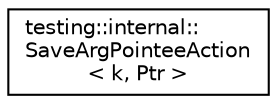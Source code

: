 digraph "Иерархия классов. Графический вид."
{
 // LATEX_PDF_SIZE
  edge [fontname="Helvetica",fontsize="10",labelfontname="Helvetica",labelfontsize="10"];
  node [fontname="Helvetica",fontsize="10",shape=record];
  rankdir="LR";
  Node0 [label="testing::internal::\lSaveArgPointeeAction\l\< k, Ptr \>",height=0.2,width=0.4,color="black", fillcolor="white", style="filled",URL="$structtesting_1_1internal_1_1SaveArgPointeeAction.html",tooltip=" "];
}

